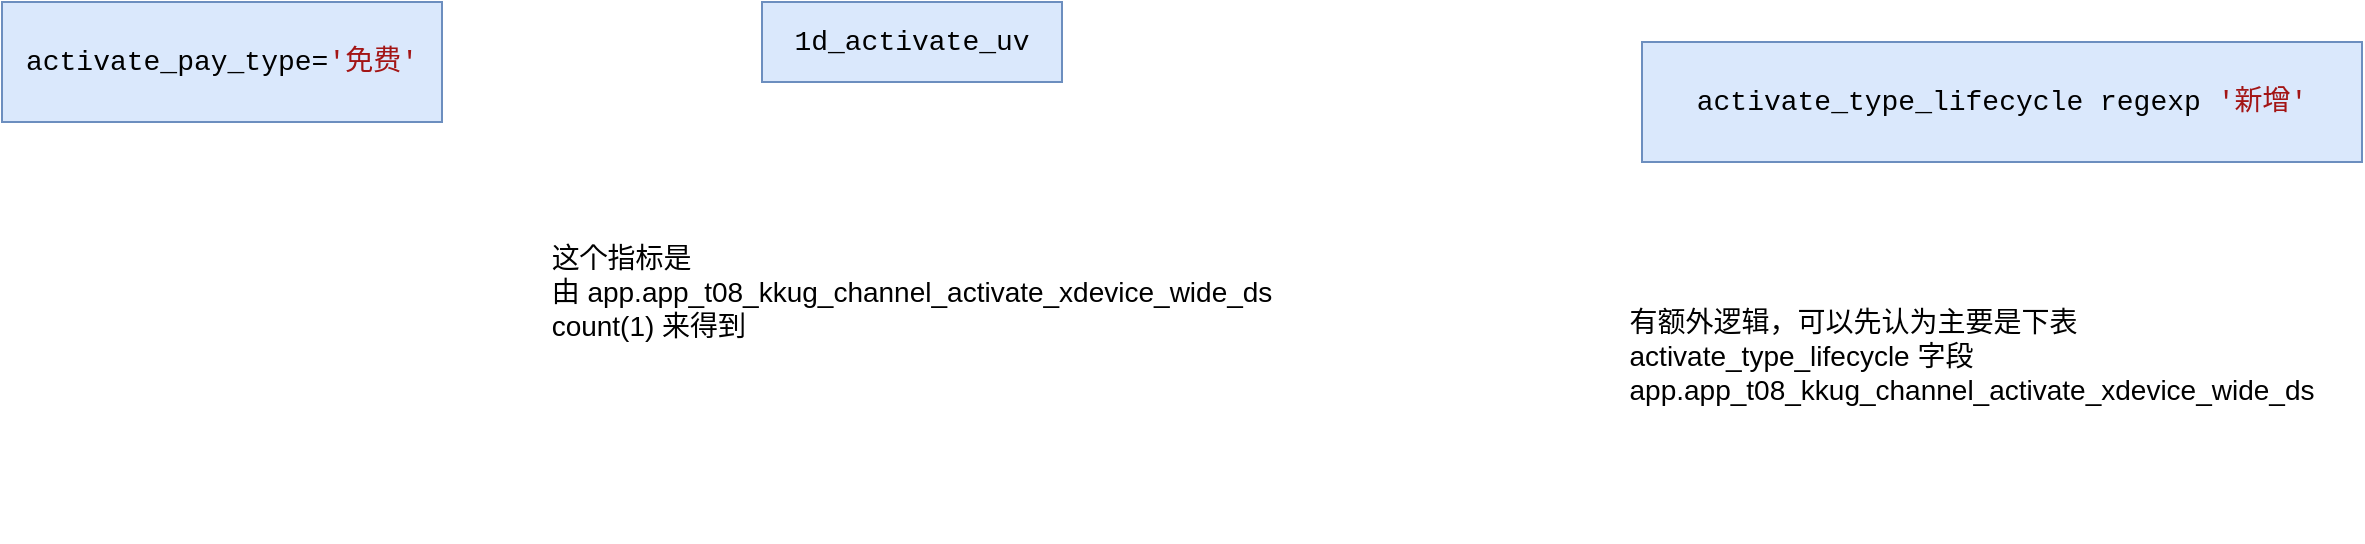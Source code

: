 <mxfile version="20.5.3" type="github">
  <diagram id="Us0A_DBp2rmASndP8YAK" name="第 1 页">
    <mxGraphModel dx="4318" dy="689" grid="1" gridSize="20" guides="1" tooltips="1" connect="1" arrows="1" fold="1" page="1" pageScale="1" pageWidth="3300" pageHeight="4681" math="0" shadow="0">
      <root>
        <mxCell id="0" />
        <mxCell id="1" parent="0" />
        <mxCell id="flLwKG0AW8hCcdrRi5Zy-3" value="&lt;meta charset=&quot;utf-8&quot;&gt;&lt;div style=&quot;color: rgb(0, 0, 0); font-family: &amp;quot;JetBrains Mono&amp;quot;, &amp;quot;HarmonyOS Sans SC&amp;quot;, Menlo, Monaco, &amp;quot;Courier New&amp;quot;, monospace; font-weight: normal; font-size: 14px; line-height: 21px;&quot;&gt;&lt;div&gt;&lt;span style=&quot;color: #000000;&quot;&gt;1d_activate_uv  &lt;/span&gt;&lt;/div&gt;&lt;/div&gt;" style="text;whiteSpace=wrap;html=1;fillColor=#DAE8FC;strokeColor=#6c8ebf;labelBackgroundColor=#DAE8FC;labelPosition=center;verticalLabelPosition=middle;align=center;verticalAlign=middle;" vertex="1" parent="1">
          <mxGeometry x="-2000" y="180" width="150" height="40" as="geometry" />
        </mxCell>
        <mxCell id="flLwKG0AW8hCcdrRi5Zy-4" value="&lt;div style=&quot;text-align: left; font-size: 14px;&quot;&gt;&lt;span style=&quot;background-color: initial; font-size: 14px;&quot;&gt;这个指标是由&amp;nbsp;app.app_t08_kkug_channel_activate_xdevice_wide_ds&lt;/span&gt;&lt;/div&gt;&lt;div style=&quot;text-align: left; font-size: 14px;&quot;&gt;&lt;span style=&quot;background-color: initial; font-size: 14px;&quot;&gt;count(1) 来得到&lt;/span&gt;&lt;/div&gt;" style="text;html=1;strokeColor=none;fillColor=none;align=center;verticalAlign=middle;rounded=0;whiteSpace=wrap;fontSize=14;" vertex="1" parent="1">
          <mxGeometry x="-1990" y="240" width="130" height="170" as="geometry" />
        </mxCell>
        <mxCell id="flLwKG0AW8hCcdrRi5Zy-5" value="&lt;meta charset=&quot;utf-8&quot;&gt;&lt;div style=&quot;color: rgb(0, 0, 0); font-family: &amp;quot;JetBrains Mono&amp;quot;, &amp;quot;HarmonyOS Sans SC&amp;quot;, Menlo, Monaco, &amp;quot;Courier New&amp;quot;, monospace; font-weight: normal; font-size: 14px; line-height: 21px;&quot;&gt;&lt;div&gt;&lt;span style=&quot;color: #000000;&quot;&gt;activate_pay_type=&lt;/span&gt;&lt;span style=&quot;color: #a31515;&quot;&gt;&#39;免费&#39;&lt;/span&gt;&lt;/div&gt;&lt;/div&gt;" style="text;whiteSpace=wrap;html=1;fontSize=14;align=center;verticalAlign=middle;labelBackgroundColor=#DAE8FC;fillColor=#dae8fc;strokeColor=#6c8ebf;" vertex="1" parent="1">
          <mxGeometry x="-2380" y="180" width="220" height="60" as="geometry" />
        </mxCell>
        <mxCell id="flLwKG0AW8hCcdrRi5Zy-6" value="&lt;meta charset=&quot;utf-8&quot;&gt;&lt;div style=&quot;color: rgb(0, 0, 0); font-family: &amp;quot;JetBrains Mono&amp;quot;, &amp;quot;HarmonyOS Sans SC&amp;quot;, Menlo, Monaco, &amp;quot;Courier New&amp;quot;, monospace; font-weight: normal; font-size: 14px; line-height: 21px;&quot;&gt;&lt;div&gt;&lt;span style=&quot;color: #000000;&quot;&gt;activate_type_lifecycle regexp &lt;/span&gt;&lt;span style=&quot;color: #a31515;&quot;&gt;&#39;新增&#39;&lt;/span&gt;&lt;/div&gt;&lt;/div&gt;" style="text;whiteSpace=wrap;html=1;fontSize=14;fillColor=#dae8fc;strokeColor=#6c8ebf;verticalAlign=middle;align=center;labelBackgroundColor=#DAE8FC;" vertex="1" parent="1">
          <mxGeometry x="-1560" y="200" width="360" height="60" as="geometry" />
        </mxCell>
        <mxCell id="flLwKG0AW8hCcdrRi5Zy-7" value="&lt;div style=&quot;text-align: left; font-size: 14px;&quot;&gt;有额外逻辑，可以先认为主要是下表 activate_type_lifecycle 字段&amp;nbsp;&lt;/div&gt;&lt;div style=&quot;text-align: left; font-size: 14px;&quot;&gt;&lt;span style=&quot;background-color: initial; font-size: 14px;&quot;&gt;app.app_t08_kkug_channel_activate_xdevice_wide_ds&lt;/span&gt;&lt;/div&gt;&lt;div style=&quot;text-align: left; font-size: 14px;&quot;&gt;&lt;br&gt;&lt;/div&gt;" style="text;html=1;strokeColor=none;fillColor=none;align=center;verticalAlign=middle;rounded=0;whiteSpace=wrap;fontSize=14;" vertex="1" parent="1">
          <mxGeometry x="-1500" y="280" width="210" height="170" as="geometry" />
        </mxCell>
      </root>
    </mxGraphModel>
  </diagram>
</mxfile>
